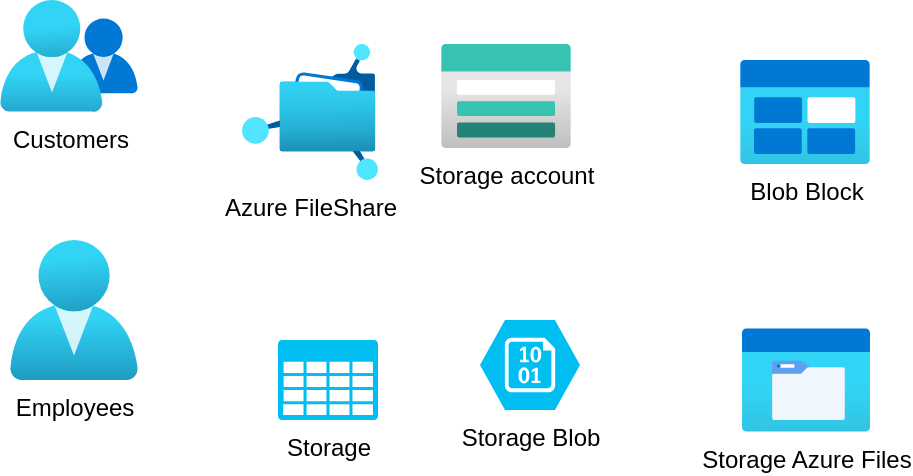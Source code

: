 <mxfile version="21.6.6" type="github">
  <diagram name="Page-1" id="hRUWOY-DET8a5y86Oj8v">
    <mxGraphModel dx="600" dy="332" grid="1" gridSize="10" guides="1" tooltips="1" connect="1" arrows="1" fold="1" page="1" pageScale="1" pageWidth="827" pageHeight="1169" math="0" shadow="0">
      <root>
        <mxCell id="0" />
        <mxCell id="1" parent="0" />
        <mxCell id="sgzEAQKEEgYJnF7uGTOa-1" value="Storage account" style="image;aspect=fixed;html=1;points=[];align=center;fontSize=12;image=img/lib/azure2/storage/Storage_Accounts.svg;" vertex="1" parent="1">
          <mxGeometry x="240.5" y="52" width="65" height="52" as="geometry" />
        </mxCell>
        <mxCell id="sgzEAQKEEgYJnF7uGTOa-2" value="Storage Blob" style="verticalLabelPosition=bottom;html=1;verticalAlign=top;align=center;strokeColor=none;fillColor=#00BEF2;shape=mxgraph.azure.storage_blob;" vertex="1" parent="1">
          <mxGeometry x="260" y="190" width="50" height="45" as="geometry" />
        </mxCell>
        <mxCell id="sgzEAQKEEgYJnF7uGTOa-3" value="Storage" style="verticalLabelPosition=bottom;html=1;verticalAlign=top;align=center;strokeColor=none;fillColor=#00BEF2;shape=mxgraph.azure.storage;pointerEvents=1;" vertex="1" parent="1">
          <mxGeometry x="159" y="200" width="50" height="40" as="geometry" />
        </mxCell>
        <mxCell id="sgzEAQKEEgYJnF7uGTOa-4" value="Azure FileShare" style="image;aspect=fixed;html=1;points=[];align=center;fontSize=12;image=img/lib/azure2/storage/Azure_Fileshare.svg;" vertex="1" parent="1">
          <mxGeometry x="141" y="52" width="68" height="68" as="geometry" />
        </mxCell>
        <mxCell id="sgzEAQKEEgYJnF7uGTOa-5" value="Customers" style="image;aspect=fixed;html=1;points=[];align=center;fontSize=12;image=img/lib/azure2/management_governance/My_Customers.svg;" vertex="1" parent="1">
          <mxGeometry x="20" y="30" width="69" height="56.0" as="geometry" />
        </mxCell>
        <mxCell id="sgzEAQKEEgYJnF7uGTOa-6" value="Blob Block" style="image;aspect=fixed;html=1;points=[];align=center;fontSize=12;image=img/lib/azure2/general/Blob_Block.svg;" vertex="1" parent="1">
          <mxGeometry x="390" y="60" width="65" height="52" as="geometry" />
        </mxCell>
        <mxCell id="sgzEAQKEEgYJnF7uGTOa-7" value="Storage Azure Files" style="image;aspect=fixed;html=1;points=[];align=center;fontSize=12;image=img/lib/azure2/general/Storage_Azure_Files.svg;" vertex="1" parent="1">
          <mxGeometry x="391" y="194" width="64" height="52" as="geometry" />
        </mxCell>
        <mxCell id="sgzEAQKEEgYJnF7uGTOa-8" value="Employees" style="image;aspect=fixed;html=1;points=[];align=center;fontSize=12;image=img/lib/azure2/identity/Users.svg;" vertex="1" parent="1">
          <mxGeometry x="25" y="150" width="64" height="70" as="geometry" />
        </mxCell>
      </root>
    </mxGraphModel>
  </diagram>
</mxfile>
